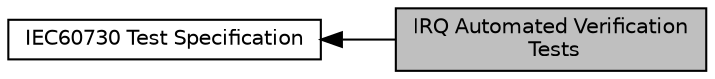 digraph "IRQ Automated Verification Tests"
{
  edge [fontname="Helvetica",fontsize="10",labelfontname="Helvetica",labelfontsize="10"];
  node [fontname="Helvetica",fontsize="10",shape=box];
  rankdir=LR;
  Node1 [label="IRQ Automated Verification\l Tests",height=0.2,width=0.4,color="black", fillcolor="grey75", style="filled", fontcolor="black",tooltip="Python script for the IEC60730 IRQ plausibility verification tests."];
  Node2 [label="IEC60730 Test Specification",height=0.2,width=0.4,color="black", fillcolor="white", style="filled",URL="$group__IEC60730__VERIFICATION.html",tooltip="Automated tests for validating correct firmware operation."];
  Node2->Node1 [shape=plaintext, dir="back", style="solid"];
}
